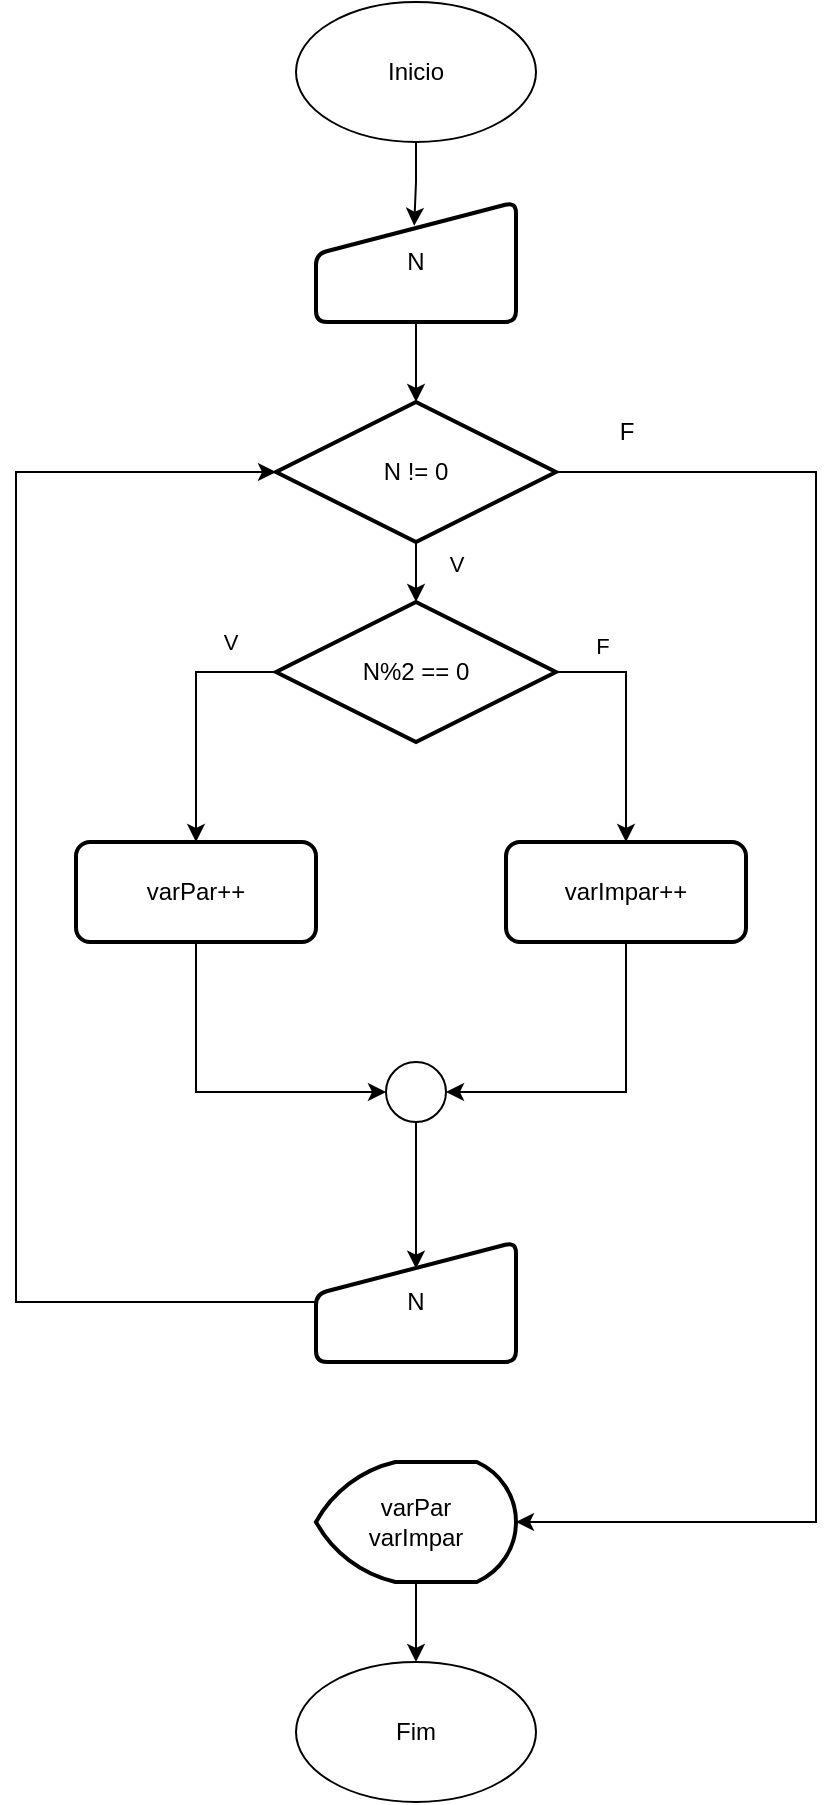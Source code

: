 <mxfile version="26.0.5">
  <diagram name="Página-1" id="EQY7rx08GIGifhaFdDs0">
    <mxGraphModel dx="773" dy="1558" grid="1" gridSize="10" guides="1" tooltips="1" connect="1" arrows="1" fold="1" page="1" pageScale="1" pageWidth="827" pageHeight="1169" math="0" shadow="0">
      <root>
        <mxCell id="0" />
        <mxCell id="1" parent="0" />
        <mxCell id="6GOztxUwA011YL0eF0oX-1" value="Inicio" style="ellipse;whiteSpace=wrap;html=1;" parent="1" vertex="1">
          <mxGeometry x="210" y="-220" width="120" height="70" as="geometry" />
        </mxCell>
        <mxCell id="6GOztxUwA011YL0eF0oX-2" value="Fim" style="ellipse;whiteSpace=wrap;html=1;" parent="1" vertex="1">
          <mxGeometry x="210" y="610" width="120" height="70" as="geometry" />
        </mxCell>
        <mxCell id="0FDjzlC9KxY203mneYp3-2" value="N" style="html=1;strokeWidth=2;shape=manualInput;whiteSpace=wrap;rounded=1;size=26;arcSize=11;" vertex="1" parent="1">
          <mxGeometry x="220" y="-120" width="100" height="60" as="geometry" />
        </mxCell>
        <mxCell id="0FDjzlC9KxY203mneYp3-3" style="edgeStyle=orthogonalEdgeStyle;rounded=0;orthogonalLoop=1;jettySize=auto;html=1;exitX=0.5;exitY=1;exitDx=0;exitDy=0;entryX=0.491;entryY=0.198;entryDx=0;entryDy=0;entryPerimeter=0;" edge="1" parent="1" source="6GOztxUwA011YL0eF0oX-1" target="0FDjzlC9KxY203mneYp3-2">
          <mxGeometry relative="1" as="geometry" />
        </mxCell>
        <mxCell id="0FDjzlC9KxY203mneYp3-5" value="N != 0" style="strokeWidth=2;html=1;shape=mxgraph.flowchart.decision;whiteSpace=wrap;" vertex="1" parent="1">
          <mxGeometry x="200" y="-20" width="140" height="70" as="geometry" />
        </mxCell>
        <mxCell id="0FDjzlC9KxY203mneYp3-6" style="edgeStyle=orthogonalEdgeStyle;rounded=0;orthogonalLoop=1;jettySize=auto;html=1;exitX=0.5;exitY=1;exitDx=0;exitDy=0;entryX=0.5;entryY=0;entryDx=0;entryDy=0;entryPerimeter=0;" edge="1" parent="1" source="0FDjzlC9KxY203mneYp3-2" target="0FDjzlC9KxY203mneYp3-5">
          <mxGeometry relative="1" as="geometry" />
        </mxCell>
        <mxCell id="0FDjzlC9KxY203mneYp3-13" style="edgeStyle=orthogonalEdgeStyle;rounded=0;orthogonalLoop=1;jettySize=auto;html=1;exitX=0;exitY=0.5;exitDx=0;exitDy=0;exitPerimeter=0;entryX=0.5;entryY=0;entryDx=0;entryDy=0;" edge="1" parent="1" source="0FDjzlC9KxY203mneYp3-7" target="0FDjzlC9KxY203mneYp3-11">
          <mxGeometry relative="1" as="geometry" />
        </mxCell>
        <mxCell id="0FDjzlC9KxY203mneYp3-15" value="V" style="edgeLabel;html=1;align=center;verticalAlign=middle;resizable=0;points=[];" vertex="1" connectable="0" parent="0FDjzlC9KxY203mneYp3-13">
          <mxGeometry x="-0.635" y="3" relative="1" as="geometry">
            <mxPoint y="-18" as="offset" />
          </mxGeometry>
        </mxCell>
        <mxCell id="0FDjzlC9KxY203mneYp3-14" style="edgeStyle=orthogonalEdgeStyle;rounded=0;orthogonalLoop=1;jettySize=auto;html=1;exitX=1;exitY=0.5;exitDx=0;exitDy=0;exitPerimeter=0;entryX=0.5;entryY=0;entryDx=0;entryDy=0;" edge="1" parent="1" source="0FDjzlC9KxY203mneYp3-7" target="0FDjzlC9KxY203mneYp3-12">
          <mxGeometry relative="1" as="geometry" />
        </mxCell>
        <mxCell id="0FDjzlC9KxY203mneYp3-7" value="N%2 == 0" style="strokeWidth=2;html=1;shape=mxgraph.flowchart.decision;whiteSpace=wrap;" vertex="1" parent="1">
          <mxGeometry x="200" y="80" width="140" height="70" as="geometry" />
        </mxCell>
        <mxCell id="0FDjzlC9KxY203mneYp3-8" style="edgeStyle=orthogonalEdgeStyle;rounded=0;orthogonalLoop=1;jettySize=auto;html=1;exitX=0.5;exitY=1;exitDx=0;exitDy=0;exitPerimeter=0;entryX=0.5;entryY=0;entryDx=0;entryDy=0;entryPerimeter=0;" edge="1" parent="1" source="0FDjzlC9KxY203mneYp3-5" target="0FDjzlC9KxY203mneYp3-7">
          <mxGeometry relative="1" as="geometry" />
        </mxCell>
        <mxCell id="0FDjzlC9KxY203mneYp3-10" value="V" style="edgeLabel;html=1;align=center;verticalAlign=middle;resizable=0;points=[];" vertex="1" connectable="0" parent="0FDjzlC9KxY203mneYp3-8">
          <mxGeometry x="-0.293" y="2" relative="1" as="geometry">
            <mxPoint x="18" as="offset" />
          </mxGeometry>
        </mxCell>
        <mxCell id="0FDjzlC9KxY203mneYp3-11" value="varPar++" style="rounded=1;whiteSpace=wrap;html=1;absoluteArcSize=1;arcSize=14;strokeWidth=2;" vertex="1" parent="1">
          <mxGeometry x="100" y="200" width="120" height="50" as="geometry" />
        </mxCell>
        <mxCell id="0FDjzlC9KxY203mneYp3-12" value="varImpar++" style="rounded=1;whiteSpace=wrap;html=1;absoluteArcSize=1;arcSize=14;strokeWidth=2;" vertex="1" parent="1">
          <mxGeometry x="315" y="200" width="120" height="50" as="geometry" />
        </mxCell>
        <mxCell id="0FDjzlC9KxY203mneYp3-18" value="F&lt;span style=&quot;color: rgba(0, 0, 0, 0); font-family: monospace; font-size: 0px; text-align: start; background-color: rgb(251, 251, 251);&quot;&gt;%3CmxGraphModel%3E%3Croot%3E%3CmxCell%20id%3D%220%22%2F%3E%3CmxCell%20id%3D%221%22%20parent%3D%220%22%2F%3E%3CmxCell%20id%3D%222%22%20value%3D%22%22%20style%3D%22verticalLabelPosition%3Dbottom%3BverticalAlign%3Dtop%3Bhtml%3D1%3Bshape%3Dmxgraph.flowchart.on-page_reference%3B%22%20vertex%3D%221%22%20parent%3D%221%22%3E%3CmxGeometry%20x%3D%22380%22%20y%3D%22660%22%20width%3D%2240%22%20height%3D%2240%22%20as%3D%22geometry%22%2F%3E%3C%2FmxCell%3E%3C%2Froot%3E%3C%2FmxGraphModel%3E&lt;/span&gt;" style="edgeLabel;html=1;align=center;verticalAlign=middle;resizable=0;points=[];" vertex="1" connectable="0" parent="1">
          <mxGeometry x="340.0" y="100" as="geometry">
            <mxPoint x="23" y="2" as="offset" />
          </mxGeometry>
        </mxCell>
        <mxCell id="0FDjzlC9KxY203mneYp3-20" value="" style="verticalLabelPosition=bottom;verticalAlign=top;html=1;shape=mxgraph.flowchart.on-page_reference;" vertex="1" parent="1">
          <mxGeometry x="255" y="310" width="30" height="30" as="geometry" />
        </mxCell>
        <mxCell id="0FDjzlC9KxY203mneYp3-21" style="edgeStyle=orthogonalEdgeStyle;rounded=0;orthogonalLoop=1;jettySize=auto;html=1;exitX=0.5;exitY=1;exitDx=0;exitDy=0;entryX=0;entryY=0.5;entryDx=0;entryDy=0;entryPerimeter=0;" edge="1" parent="1" source="0FDjzlC9KxY203mneYp3-11" target="0FDjzlC9KxY203mneYp3-20">
          <mxGeometry relative="1" as="geometry" />
        </mxCell>
        <mxCell id="0FDjzlC9KxY203mneYp3-22" style="edgeStyle=orthogonalEdgeStyle;rounded=0;orthogonalLoop=1;jettySize=auto;html=1;exitX=0.5;exitY=1;exitDx=0;exitDy=0;entryX=1;entryY=0.5;entryDx=0;entryDy=0;entryPerimeter=0;" edge="1" parent="1" source="0FDjzlC9KxY203mneYp3-12" target="0FDjzlC9KxY203mneYp3-20">
          <mxGeometry relative="1" as="geometry" />
        </mxCell>
        <mxCell id="0FDjzlC9KxY203mneYp3-23" value="N" style="html=1;strokeWidth=2;shape=manualInput;whiteSpace=wrap;rounded=1;size=26;arcSize=11;" vertex="1" parent="1">
          <mxGeometry x="220" y="400" width="100" height="60" as="geometry" />
        </mxCell>
        <mxCell id="0FDjzlC9KxY203mneYp3-24" style="edgeStyle=orthogonalEdgeStyle;rounded=0;orthogonalLoop=1;jettySize=auto;html=1;exitX=0.5;exitY=1;exitDx=0;exitDy=0;exitPerimeter=0;entryX=0.5;entryY=0.222;entryDx=0;entryDy=0;entryPerimeter=0;" edge="1" parent="1" source="0FDjzlC9KxY203mneYp3-20" target="0FDjzlC9KxY203mneYp3-23">
          <mxGeometry relative="1" as="geometry" />
        </mxCell>
        <mxCell id="0FDjzlC9KxY203mneYp3-25" style="edgeStyle=orthogonalEdgeStyle;rounded=0;orthogonalLoop=1;jettySize=auto;html=1;exitX=0;exitY=0.5;exitDx=0;exitDy=0;entryX=0;entryY=0.5;entryDx=0;entryDy=0;entryPerimeter=0;" edge="1" parent="1" source="0FDjzlC9KxY203mneYp3-23" target="0FDjzlC9KxY203mneYp3-5">
          <mxGeometry relative="1" as="geometry">
            <Array as="points">
              <mxPoint x="70" y="430" />
              <mxPoint x="70" y="15" />
            </Array>
          </mxGeometry>
        </mxCell>
        <mxCell id="0FDjzlC9KxY203mneYp3-28" style="edgeStyle=orthogonalEdgeStyle;rounded=0;orthogonalLoop=1;jettySize=auto;html=1;exitX=0.5;exitY=1;exitDx=0;exitDy=0;exitPerimeter=0;entryX=0.5;entryY=0;entryDx=0;entryDy=0;" edge="1" parent="1" source="0FDjzlC9KxY203mneYp3-26" target="6GOztxUwA011YL0eF0oX-2">
          <mxGeometry relative="1" as="geometry" />
        </mxCell>
        <mxCell id="0FDjzlC9KxY203mneYp3-26" value="varPar&lt;div&gt;varImpar&lt;/div&gt;" style="strokeWidth=2;html=1;shape=mxgraph.flowchart.display;whiteSpace=wrap;" vertex="1" parent="1">
          <mxGeometry x="220" y="510" width="100" height="60" as="geometry" />
        </mxCell>
        <mxCell id="0FDjzlC9KxY203mneYp3-29" style="edgeStyle=orthogonalEdgeStyle;rounded=0;orthogonalLoop=1;jettySize=auto;html=1;exitX=1;exitY=0.5;exitDx=0;exitDy=0;exitPerimeter=0;entryX=1;entryY=0.5;entryDx=0;entryDy=0;entryPerimeter=0;" edge="1" parent="1" source="0FDjzlC9KxY203mneYp3-5" target="0FDjzlC9KxY203mneYp3-26">
          <mxGeometry relative="1" as="geometry">
            <Array as="points">
              <mxPoint x="470" y="15" />
              <mxPoint x="470" y="540" />
            </Array>
          </mxGeometry>
        </mxCell>
        <mxCell id="0FDjzlC9KxY203mneYp3-30" value="&lt;div&gt;F&lt;/div&gt;" style="text;html=1;align=center;verticalAlign=middle;resizable=0;points=[];autosize=1;strokeColor=none;fillColor=none;" vertex="1" parent="1">
          <mxGeometry x="360" y="-20" width="30" height="30" as="geometry" />
        </mxCell>
      </root>
    </mxGraphModel>
  </diagram>
</mxfile>
